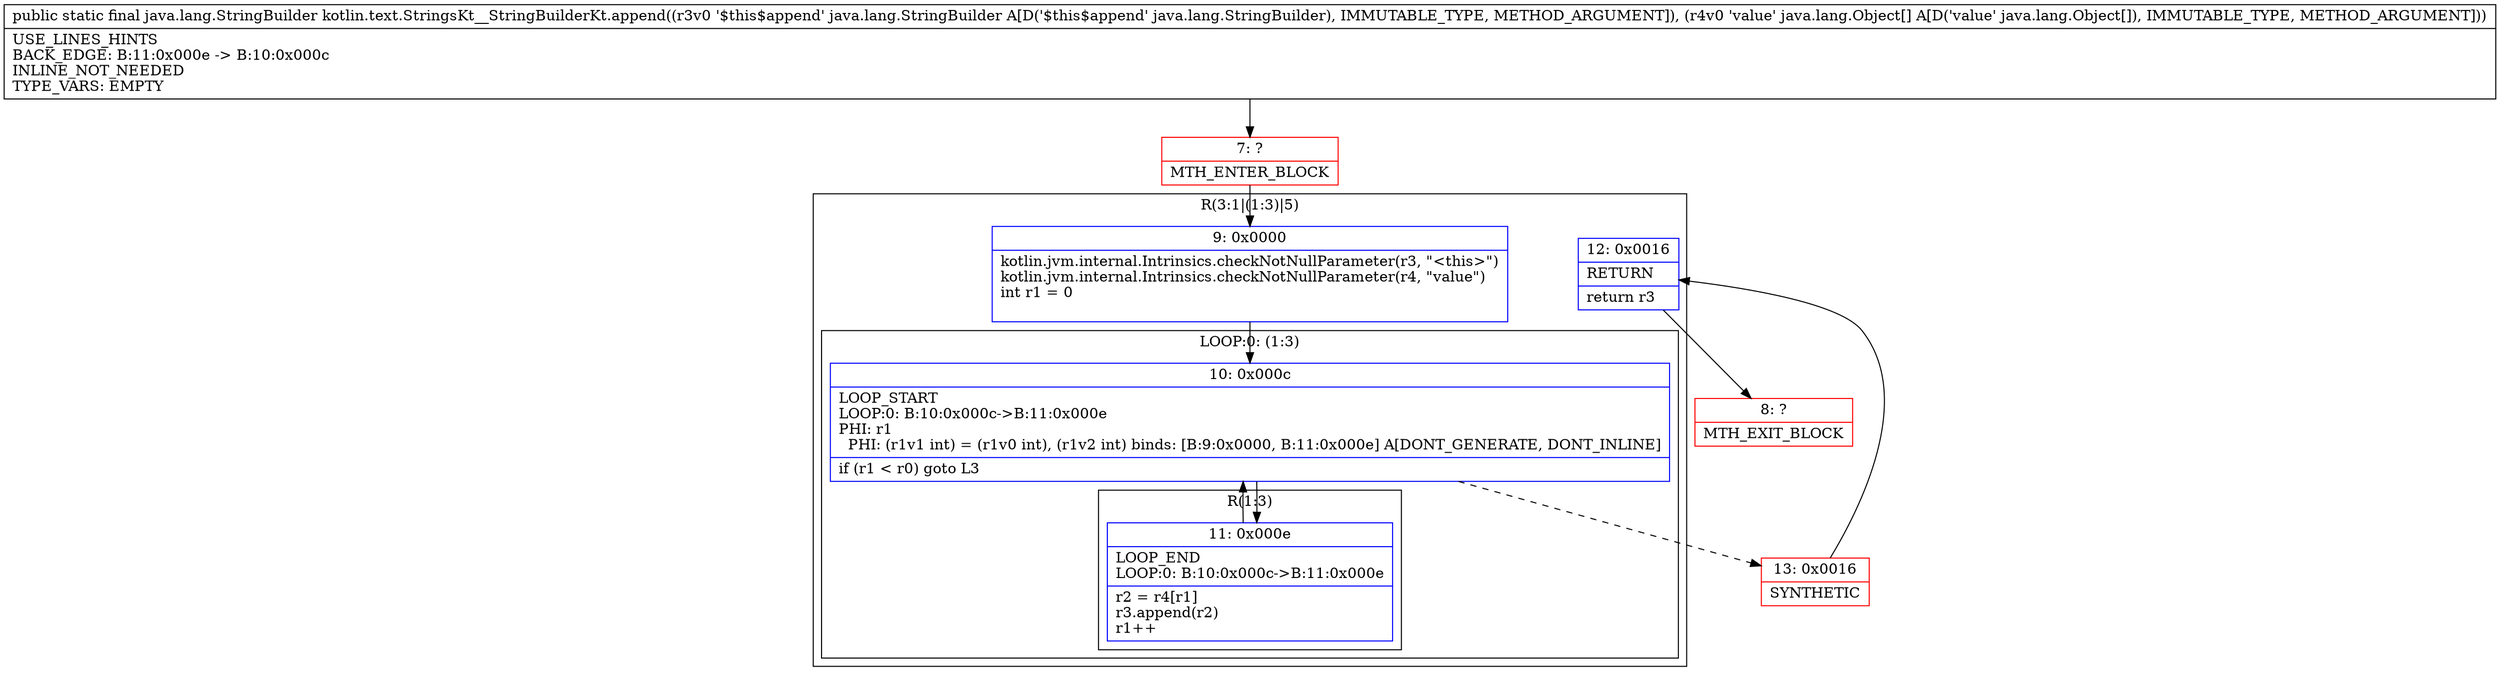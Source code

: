 digraph "CFG forkotlin.text.StringsKt__StringBuilderKt.append(Ljava\/lang\/StringBuilder;[Ljava\/lang\/Object;)Ljava\/lang\/StringBuilder;" {
subgraph cluster_Region_1972794705 {
label = "R(3:1|(1:3)|5)";
node [shape=record,color=blue];
Node_9 [shape=record,label="{9\:\ 0x0000|kotlin.jvm.internal.Intrinsics.checkNotNullParameter(r3, \"\<this\>\")\lkotlin.jvm.internal.Intrinsics.checkNotNullParameter(r4, \"value\")\lint r1 = 0\l\l}"];
subgraph cluster_LoopRegion_1053102347 {
label = "LOOP:0: (1:3)";
node [shape=record,color=blue];
Node_10 [shape=record,label="{10\:\ 0x000c|LOOP_START\lLOOP:0: B:10:0x000c\-\>B:11:0x000e\lPHI: r1 \l  PHI: (r1v1 int) = (r1v0 int), (r1v2 int) binds: [B:9:0x0000, B:11:0x000e] A[DONT_GENERATE, DONT_INLINE]\l|if (r1 \< r0) goto L3\l}"];
subgraph cluster_Region_1426754750 {
label = "R(1:3)";
node [shape=record,color=blue];
Node_11 [shape=record,label="{11\:\ 0x000e|LOOP_END\lLOOP:0: B:10:0x000c\-\>B:11:0x000e\l|r2 = r4[r1]\lr3.append(r2)\lr1++\l}"];
}
}
Node_12 [shape=record,label="{12\:\ 0x0016|RETURN\l|return r3\l}"];
}
Node_7 [shape=record,color=red,label="{7\:\ ?|MTH_ENTER_BLOCK\l}"];
Node_13 [shape=record,color=red,label="{13\:\ 0x0016|SYNTHETIC\l}"];
Node_8 [shape=record,color=red,label="{8\:\ ?|MTH_EXIT_BLOCK\l}"];
MethodNode[shape=record,label="{public static final java.lang.StringBuilder kotlin.text.StringsKt__StringBuilderKt.append((r3v0 '$this$append' java.lang.StringBuilder A[D('$this$append' java.lang.StringBuilder), IMMUTABLE_TYPE, METHOD_ARGUMENT]), (r4v0 'value' java.lang.Object[] A[D('value' java.lang.Object[]), IMMUTABLE_TYPE, METHOD_ARGUMENT]))  | USE_LINES_HINTS\lBACK_EDGE: B:11:0x000e \-\> B:10:0x000c\lINLINE_NOT_NEEDED\lTYPE_VARS: EMPTY\l}"];
MethodNode -> Node_7;Node_9 -> Node_10;
Node_10 -> Node_11;
Node_10 -> Node_13[style=dashed];
Node_11 -> Node_10;
Node_12 -> Node_8;
Node_7 -> Node_9;
Node_13 -> Node_12;
}

